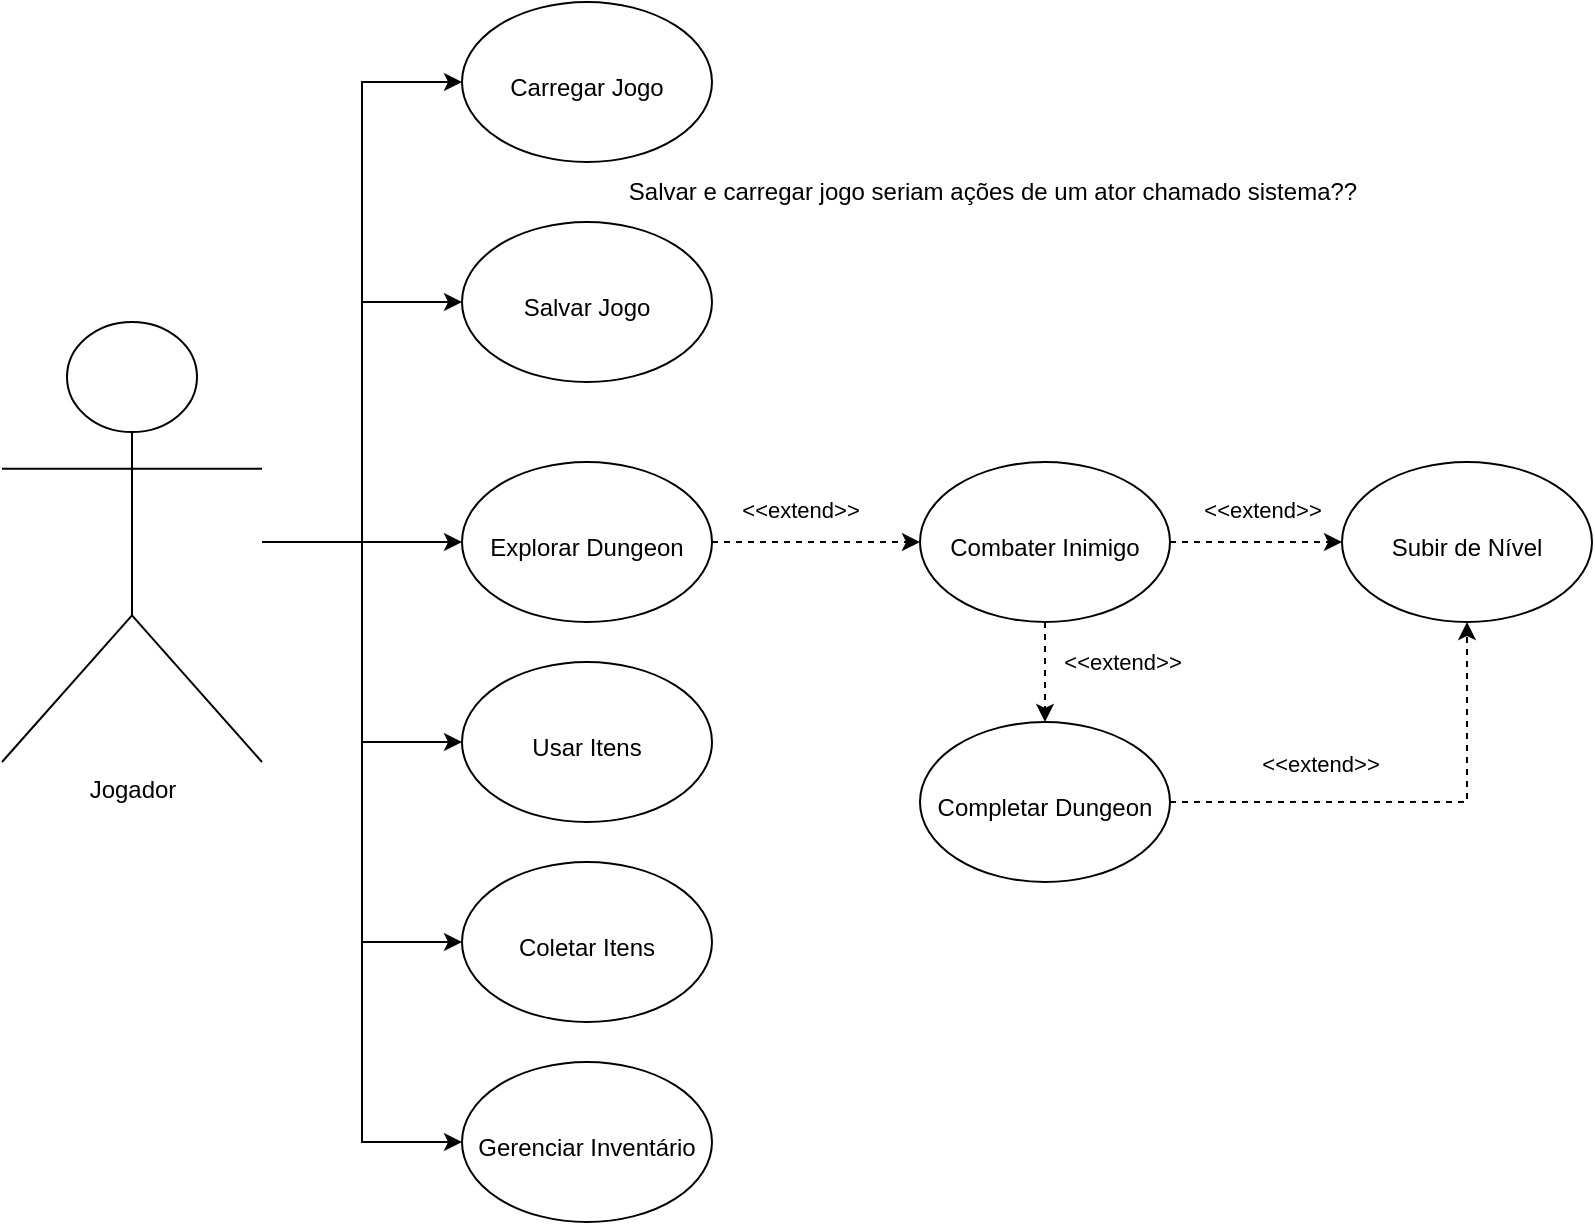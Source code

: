 <mxfile version="24.7.10">
  <diagram name="Página-1" id="l07lsUCDXwU9avwzp2Yp">
    <mxGraphModel dx="1629" dy="454" grid="1" gridSize="10" guides="1" tooltips="1" connect="1" arrows="1" fold="1" page="1" pageScale="1" pageWidth="827" pageHeight="1169" math="0" shadow="0">
      <root>
        <mxCell id="0" />
        <mxCell id="1" parent="0" />
        <mxCell id="4BEdyxVlEIAUejrMvb1Y-15" style="edgeStyle=orthogonalEdgeStyle;rounded=0;orthogonalLoop=1;jettySize=auto;html=1;entryX=0;entryY=0.5;entryDx=0;entryDy=0;" edge="1" parent="1" source="4BEdyxVlEIAUejrMvb1Y-1" target="4BEdyxVlEIAUejrMvb1Y-2">
          <mxGeometry relative="1" as="geometry" />
        </mxCell>
        <mxCell id="4BEdyxVlEIAUejrMvb1Y-38" style="edgeStyle=orthogonalEdgeStyle;rounded=0;orthogonalLoop=1;jettySize=auto;html=1;entryX=0;entryY=0.5;entryDx=0;entryDy=0;" edge="1" parent="1" source="4BEdyxVlEIAUejrMvb1Y-1" target="4BEdyxVlEIAUejrMvb1Y-11">
          <mxGeometry relative="1" as="geometry" />
        </mxCell>
        <mxCell id="4BEdyxVlEIAUejrMvb1Y-40" style="edgeStyle=orthogonalEdgeStyle;rounded=0;orthogonalLoop=1;jettySize=auto;html=1;entryX=0;entryY=0.5;entryDx=0;entryDy=0;" edge="1" parent="1" source="4BEdyxVlEIAUejrMvb1Y-1" target="4BEdyxVlEIAUejrMvb1Y-8">
          <mxGeometry relative="1" as="geometry" />
        </mxCell>
        <mxCell id="4BEdyxVlEIAUejrMvb1Y-41" style="edgeStyle=orthogonalEdgeStyle;rounded=0;orthogonalLoop=1;jettySize=auto;html=1;entryX=0;entryY=0.5;entryDx=0;entryDy=0;" edge="1" parent="1" source="4BEdyxVlEIAUejrMvb1Y-1" target="4BEdyxVlEIAUejrMvb1Y-7">
          <mxGeometry relative="1" as="geometry" />
        </mxCell>
        <mxCell id="4BEdyxVlEIAUejrMvb1Y-42" style="edgeStyle=orthogonalEdgeStyle;rounded=0;orthogonalLoop=1;jettySize=auto;html=1;entryX=0;entryY=0.5;entryDx=0;entryDy=0;" edge="1" parent="1" source="4BEdyxVlEIAUejrMvb1Y-1" target="4BEdyxVlEIAUejrMvb1Y-9">
          <mxGeometry relative="1" as="geometry" />
        </mxCell>
        <mxCell id="4BEdyxVlEIAUejrMvb1Y-43" style="edgeStyle=orthogonalEdgeStyle;rounded=0;orthogonalLoop=1;jettySize=auto;html=1;entryX=0;entryY=0.5;entryDx=0;entryDy=0;" edge="1" parent="1" source="4BEdyxVlEIAUejrMvb1Y-1" target="4BEdyxVlEIAUejrMvb1Y-10">
          <mxGeometry relative="1" as="geometry" />
        </mxCell>
        <mxCell id="4BEdyxVlEIAUejrMvb1Y-1" value="Jogador" style="shape=umlActor;verticalLabelPosition=bottom;verticalAlign=top;html=1;" vertex="1" parent="1">
          <mxGeometry x="-170" y="450" width="130" height="220" as="geometry" />
        </mxCell>
        <mxCell id="4BEdyxVlEIAUejrMvb1Y-33" style="edgeStyle=orthogonalEdgeStyle;rounded=0;orthogonalLoop=1;jettySize=auto;html=1;dashed=1;" edge="1" parent="1" source="4BEdyxVlEIAUejrMvb1Y-2" target="4BEdyxVlEIAUejrMvb1Y-5">
          <mxGeometry relative="1" as="geometry" />
        </mxCell>
        <mxCell id="4BEdyxVlEIAUejrMvb1Y-2" value="&lt;div&gt;&lt;br&gt;&lt;/div&gt;&lt;div&gt;&lt;br&gt;&lt;/div&gt;&lt;div&gt;Explorar Dungeon&lt;br&gt;&lt;/div&gt;" style="ellipse;whiteSpace=wrap;html=1;verticalAlign=top;" vertex="1" parent="1">
          <mxGeometry x="60" y="520" width="125" height="80" as="geometry" />
        </mxCell>
        <mxCell id="4BEdyxVlEIAUejrMvb1Y-24" style="edgeStyle=orthogonalEdgeStyle;rounded=0;orthogonalLoop=1;jettySize=auto;html=1;dashed=1;" edge="1" parent="1" source="4BEdyxVlEIAUejrMvb1Y-5" target="4BEdyxVlEIAUejrMvb1Y-13">
          <mxGeometry relative="1" as="geometry" />
        </mxCell>
        <mxCell id="4BEdyxVlEIAUejrMvb1Y-28" value="&amp;lt;&amp;lt;extend&amp;gt;&amp;gt;" style="edgeLabel;html=1;align=center;verticalAlign=middle;resizable=0;points=[];" vertex="1" connectable="0" parent="4BEdyxVlEIAUejrMvb1Y-24">
          <mxGeometry x="-0.092" y="1" relative="1" as="geometry">
            <mxPoint x="-63" y="61" as="offset" />
          </mxGeometry>
        </mxCell>
        <mxCell id="4BEdyxVlEIAUejrMvb1Y-35" style="edgeStyle=orthogonalEdgeStyle;rounded=0;orthogonalLoop=1;jettySize=auto;html=1;dashed=1;" edge="1" parent="1" source="4BEdyxVlEIAUejrMvb1Y-5" target="4BEdyxVlEIAUejrMvb1Y-12">
          <mxGeometry relative="1" as="geometry" />
        </mxCell>
        <mxCell id="4BEdyxVlEIAUejrMvb1Y-5" value="&lt;div style=&quot;&quot;&gt;&lt;br&gt;&lt;/div&gt;&lt;div style=&quot;&quot;&gt;&lt;br&gt;&lt;/div&gt;&lt;div style=&quot;&quot;&gt;Combater Inimigo&lt;br&gt;&lt;/div&gt;" style="ellipse;whiteSpace=wrap;html=1;verticalAlign=top;" vertex="1" parent="1">
          <mxGeometry x="289" y="520" width="125" height="80" as="geometry" />
        </mxCell>
        <mxCell id="4BEdyxVlEIAUejrMvb1Y-7" value="&lt;div&gt;&lt;br&gt;&lt;/div&gt;&lt;div&gt;&lt;br&gt;&lt;/div&gt;&lt;div&gt;Coletar Itens&lt;br&gt;&lt;/div&gt;" style="ellipse;whiteSpace=wrap;html=1;verticalAlign=top;" vertex="1" parent="1">
          <mxGeometry x="60" y="720" width="125" height="80" as="geometry" />
        </mxCell>
        <mxCell id="4BEdyxVlEIAUejrMvb1Y-8" value="&lt;div&gt;&lt;br&gt;&lt;/div&gt;&lt;div&gt;&lt;br&gt;&lt;/div&gt;&lt;div&gt;Usar Itens&lt;br&gt;&lt;/div&gt;" style="ellipse;whiteSpace=wrap;html=1;verticalAlign=top;" vertex="1" parent="1">
          <mxGeometry x="60" y="620" width="125" height="80" as="geometry" />
        </mxCell>
        <mxCell id="4BEdyxVlEIAUejrMvb1Y-9" value="&lt;div&gt;&lt;br&gt;&lt;/div&gt;&lt;div&gt;&lt;br&gt;&lt;/div&gt;&lt;div&gt;Gerenciar Inventário&lt;br&gt;&lt;/div&gt;" style="ellipse;whiteSpace=wrap;html=1;verticalAlign=top;" vertex="1" parent="1">
          <mxGeometry x="60" y="820" width="125" height="80" as="geometry" />
        </mxCell>
        <mxCell id="4BEdyxVlEIAUejrMvb1Y-10" value="&lt;div&gt;&lt;br&gt;&lt;/div&gt;&lt;div&gt;&lt;br&gt;&lt;/div&gt;&lt;div&gt;Carregar Jogo&lt;br&gt;&lt;/div&gt;" style="ellipse;whiteSpace=wrap;html=1;verticalAlign=top;" vertex="1" parent="1">
          <mxGeometry x="60" y="290" width="125" height="80" as="geometry" />
        </mxCell>
        <mxCell id="4BEdyxVlEIAUejrMvb1Y-11" value="&lt;div&gt;&lt;br&gt;&lt;/div&gt;&lt;div&gt;&lt;br&gt;&lt;/div&gt;&lt;div&gt;Salvar Jogo&lt;br&gt;&lt;/div&gt;" style="ellipse;whiteSpace=wrap;html=1;verticalAlign=top;" vertex="1" parent="1">
          <mxGeometry x="60" y="400" width="125" height="80" as="geometry" />
        </mxCell>
        <mxCell id="4BEdyxVlEIAUejrMvb1Y-36" style="edgeStyle=orthogonalEdgeStyle;rounded=0;orthogonalLoop=1;jettySize=auto;html=1;entryX=0.5;entryY=1;entryDx=0;entryDy=0;dashed=1;" edge="1" parent="1" source="4BEdyxVlEIAUejrMvb1Y-12" target="4BEdyxVlEIAUejrMvb1Y-13">
          <mxGeometry relative="1" as="geometry" />
        </mxCell>
        <mxCell id="4BEdyxVlEIAUejrMvb1Y-12" value="&lt;div&gt;&lt;br&gt;&lt;/div&gt;&lt;div&gt;&lt;br&gt;&lt;/div&gt;&lt;div&gt;Completar Dungeon&lt;/div&gt;" style="ellipse;whiteSpace=wrap;html=1;verticalAlign=top;" vertex="1" parent="1">
          <mxGeometry x="289" y="650" width="125" height="80" as="geometry" />
        </mxCell>
        <mxCell id="4BEdyxVlEIAUejrMvb1Y-13" value="&lt;div&gt;&lt;br&gt;&lt;/div&gt;&lt;div&gt;&lt;br&gt;&lt;/div&gt;&lt;div&gt;Subir de Nível&lt;br&gt;&lt;/div&gt;" style="ellipse;whiteSpace=wrap;html=1;verticalAlign=top;" vertex="1" parent="1">
          <mxGeometry x="500" y="520" width="125" height="80" as="geometry" />
        </mxCell>
        <mxCell id="4BEdyxVlEIAUejrMvb1Y-29" value="&amp;lt;&amp;lt;extend&amp;gt;&amp;gt;" style="edgeLabel;html=1;align=center;verticalAlign=middle;resizable=0;points=[];" vertex="1" connectable="0" parent="1">
          <mxGeometry x="470" y="585" as="geometry">
            <mxPoint x="-10" y="-41" as="offset" />
          </mxGeometry>
        </mxCell>
        <mxCell id="4BEdyxVlEIAUejrMvb1Y-31" value="Salvar e carregar jogo seriam ações de um ator chamado sistema??" style="text;html=1;align=center;verticalAlign=middle;resizable=0;points=[];autosize=1;strokeColor=none;fillColor=none;" vertex="1" parent="1">
          <mxGeometry x="130" y="370" width="390" height="30" as="geometry" />
        </mxCell>
        <mxCell id="4BEdyxVlEIAUejrMvb1Y-34" value="&amp;lt;&amp;lt;extend&amp;gt;&amp;gt;" style="edgeLabel;html=1;align=center;verticalAlign=middle;resizable=0;points=[];" vertex="1" connectable="0" parent="1">
          <mxGeometry x="220" y="540" as="geometry">
            <mxPoint x="9" y="4" as="offset" />
          </mxGeometry>
        </mxCell>
        <mxCell id="4BEdyxVlEIAUejrMvb1Y-37" value="&amp;lt;&amp;lt;extend&amp;gt;&amp;gt;" style="edgeLabel;html=1;align=center;verticalAlign=middle;resizable=0;points=[];" vertex="1" connectable="0" parent="1">
          <mxGeometry x="480" y="660" as="geometry">
            <mxPoint x="9" y="11" as="offset" />
          </mxGeometry>
        </mxCell>
      </root>
    </mxGraphModel>
  </diagram>
</mxfile>
